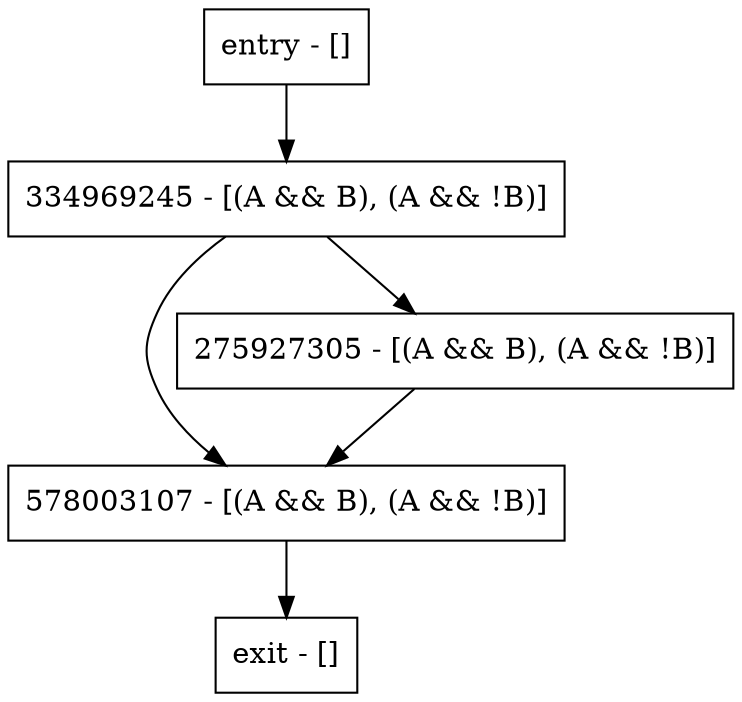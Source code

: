 digraph bar {
node [shape=record];
entry [label="entry - []"];
exit [label="exit - []"];
334969245 [label="334969245 - [(A && B), (A && !B)]"];
578003107 [label="578003107 - [(A && B), (A && !B)]"];
275927305 [label="275927305 - [(A && B), (A && !B)]"];
entry;
exit;
entry -> 334969245;
334969245 -> 578003107;
334969245 -> 275927305;
578003107 -> exit;
275927305 -> 578003107;
}
